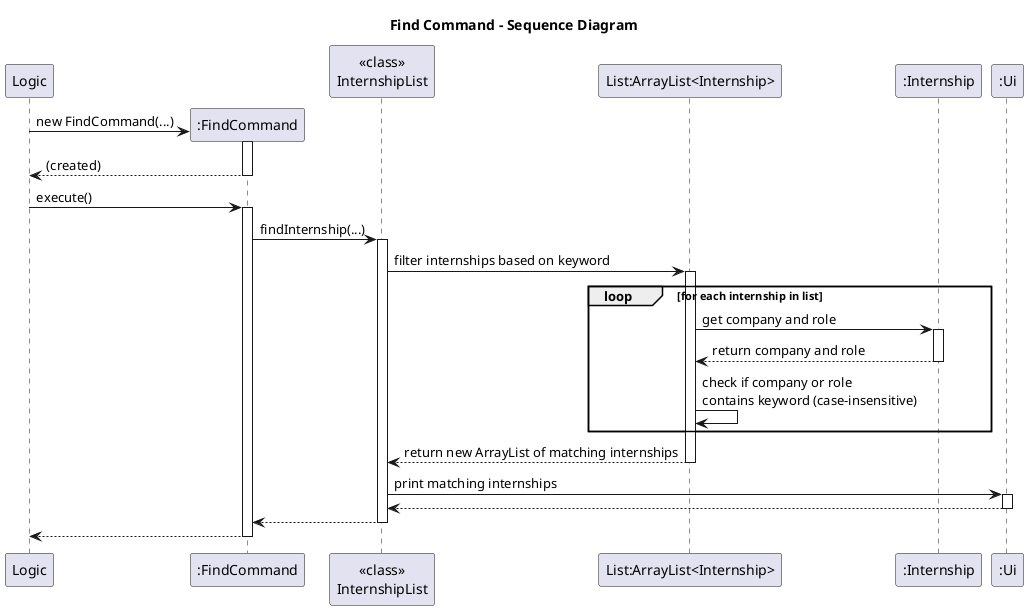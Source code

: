 @startuml
title Find Command - Sequence Diagram

participant Logic
participant ":FindCommand" as FC
participant "<<class>>\nInternshipList" as IL
participant "List:ArrayList<Internship>" as LI
participant ":Internship" as IN
participant ":Ui" as Ui

Logic -> FC**: new FindCommand(...)
activate FC
return (created)

Logic -> FC: execute()
activate FC

FC -> IL: findInternship(...)
activate IL

IL -> LI: filter internships based on keyword
activate LI

loop for each internship in list
    LI -> IN: get company and role
    activate IN
    IN --> LI: return company and role
    deactivate IN
    LI -> LI: check if company or role\ncontains keyword (case-insensitive)
end

LI --> IL: return new ArrayList of matching internships
deactivate LI

IL -> Ui: print matching internships
activate Ui
Ui --> IL
deactivate Ui

IL --> FC
deactivate IL

FC --> Logic
deactivate FC

@enduml
